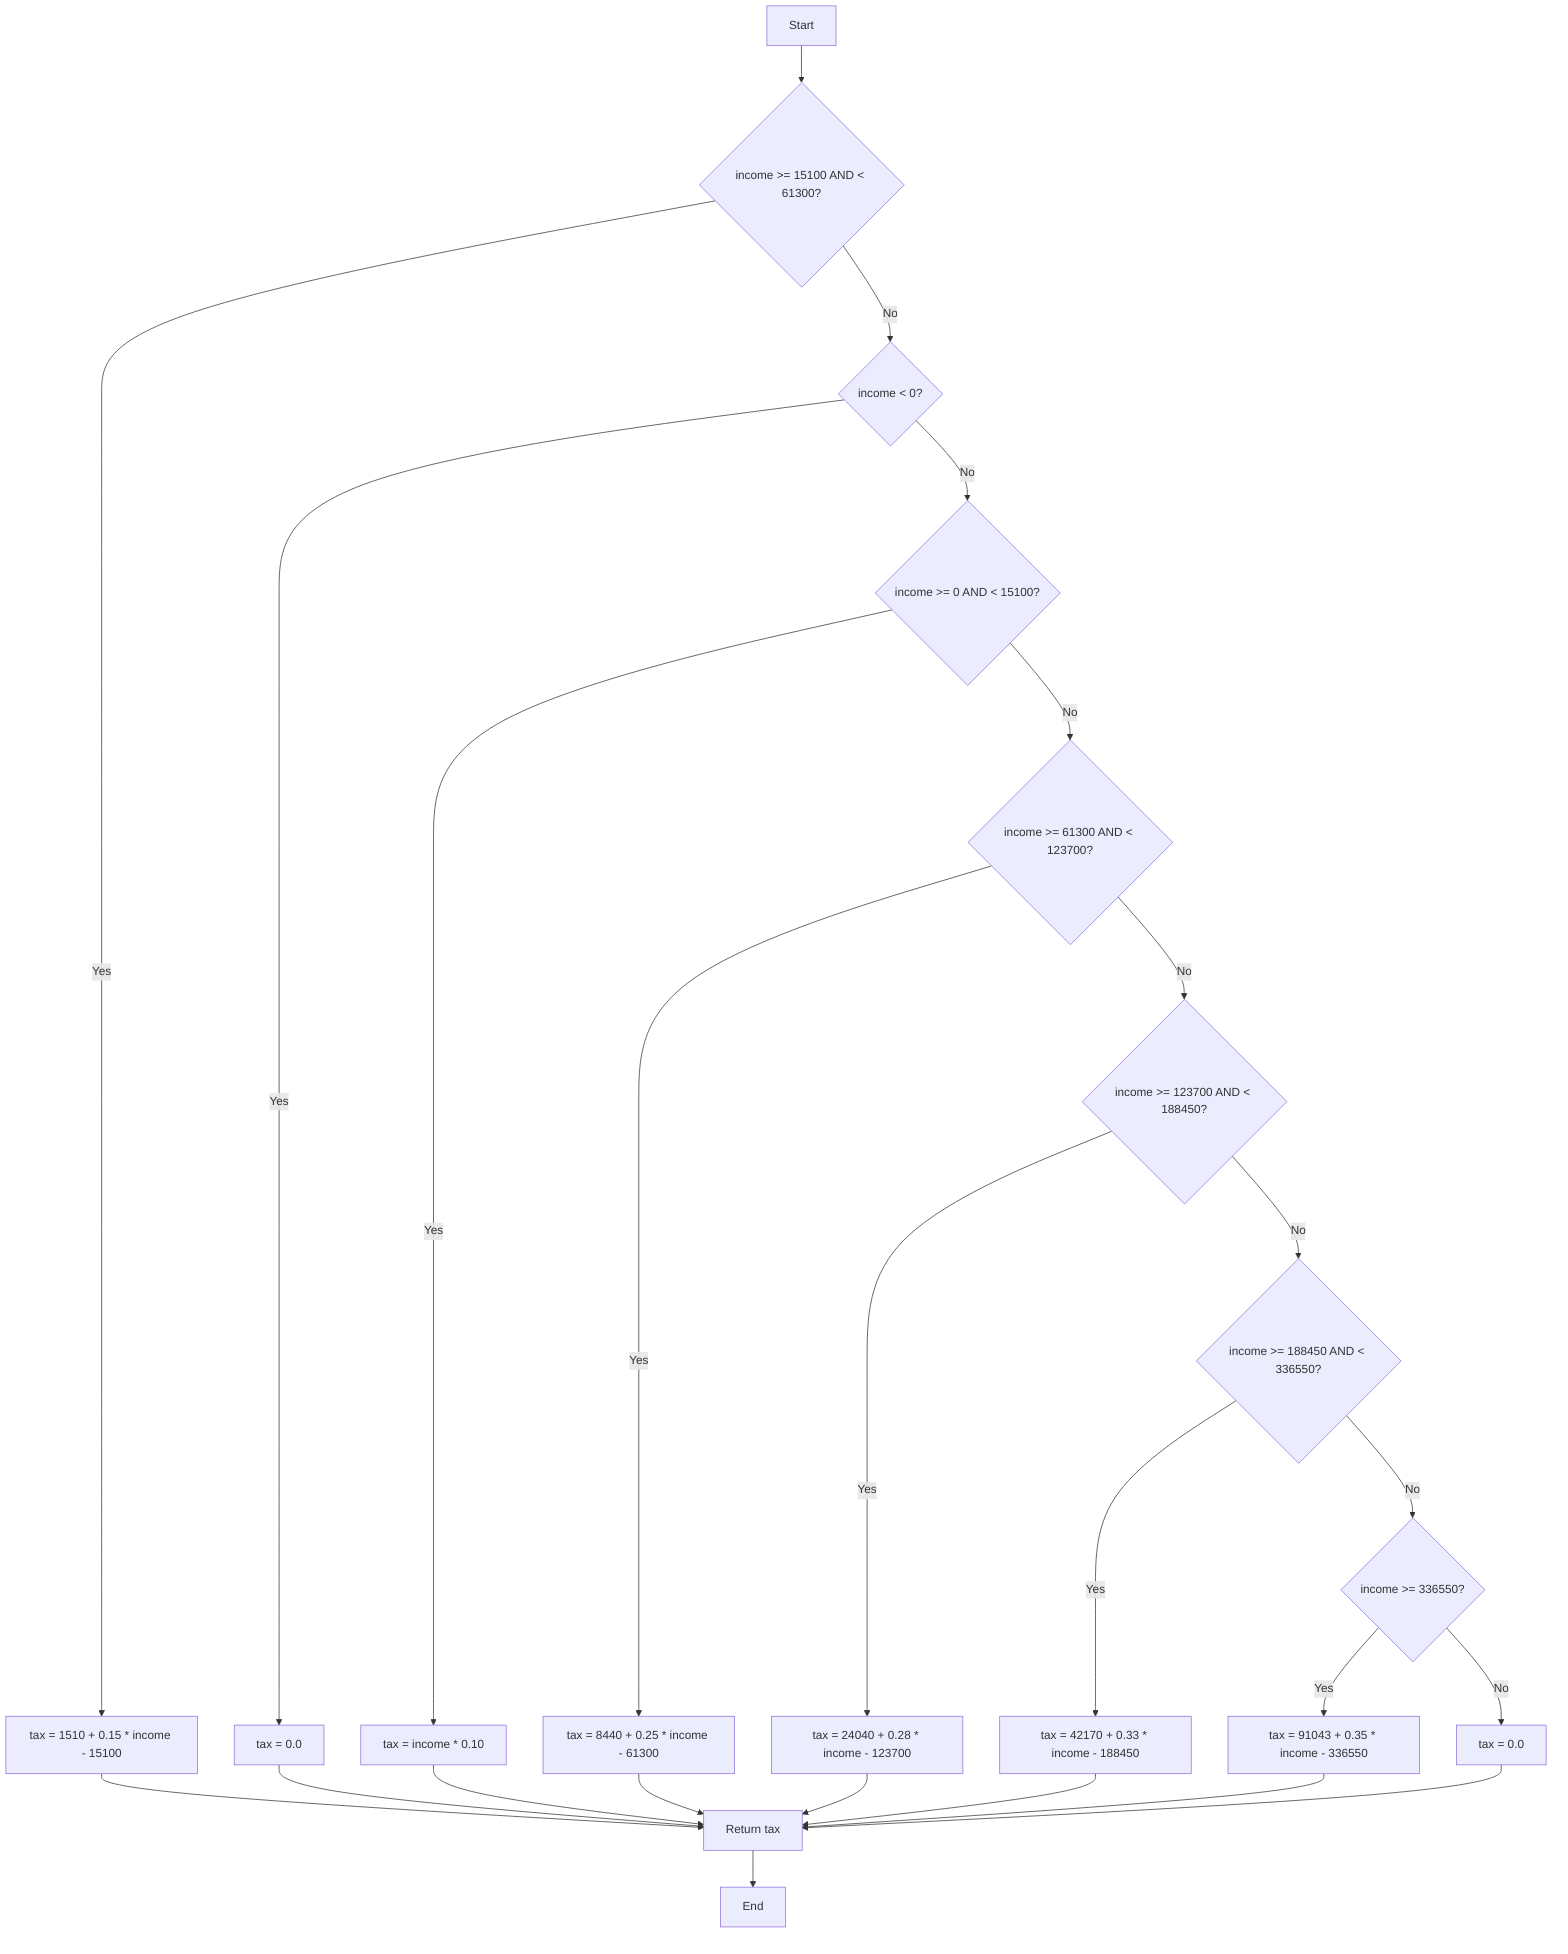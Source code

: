 flowchart TD
    A[Start] --> B{income >= 15100 AND < 61300?}
    B -->|Yes| C[tax = 1510 + 0.15 * income - 15100]
    B -->|No| D{income < 0?}
    D -->|Yes| E[tax = 0.0]
    D -->|No| F{income >= 0 AND < 15100?}
    F -->|Yes| G[tax = income * 0.10]
    F -->|No| H{income >= 61300 AND < 123700?}
    H -->|Yes| I[tax = 8440 + 0.25 * income - 61300]
    H -->|No| J{income >= 123700 AND < 188450?}
    J -->|Yes| K[tax = 24040 + 0.28 * income - 123700]
    J -->|No| L{income >= 188450 AND < 336550?}
    L -->|Yes| M[tax = 42170 + 0.33 * income - 188450]
    L -->|No| N{income >= 336550?}
    N -->|Yes| O[tax = 91043 + 0.35 * income - 336550]
    N -->|No| P[tax = 0.0]
    C --> Q[Return tax]
    E --> Q
    G --> Q
    I --> Q
    K --> Q
    M --> Q
    O --> Q
    P --> Q
    Q --> R[End]